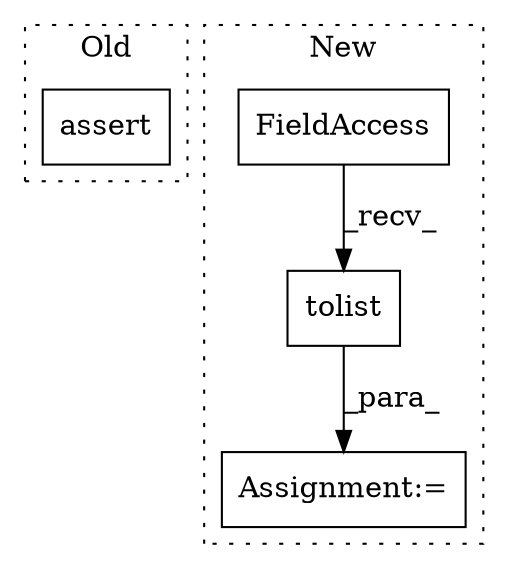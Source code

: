 digraph G {
subgraph cluster0 {
1 [label="assert" a="32" s="12963,12985" l="13,1" shape="box"];
label = "Old";
style="dotted";
}
subgraph cluster1 {
2 [label="tolist" a="32" s="16895" l="8" shape="box"];
3 [label="Assignment:=" a="7" s="16771" l="1" shape="box"];
4 [label="FieldAccess" a="22" s="16873" l="21" shape="box"];
label = "New";
style="dotted";
}
2 -> 3 [label="_para_"];
4 -> 2 [label="_recv_"];
}